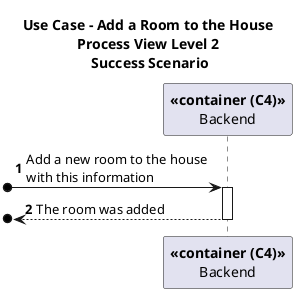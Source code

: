 @startuml

title Use Case - Add a Room to the House\nProcess View Level 2\n Success Scenario
autonumber

participant "**<<container (C4)>>**\nBackend" as BE

[o-> BE: Add a new room to the house \nwith this information
activate BE
[o<-- BE : The room was added
deactivate BE


@enduml
